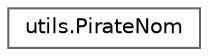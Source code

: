 digraph "Graphical Class Hierarchy"
{
 // LATEX_PDF_SIZE
  bgcolor="transparent";
  edge [fontname=Helvetica,fontsize=10,labelfontname=Helvetica,labelfontsize=10];
  node [fontname=Helvetica,fontsize=10,shape=box,height=0.2,width=0.4];
  rankdir="LR";
  Node0 [id="Node000000",label="utils.PirateNom",height=0.2,width=0.4,color="grey40", fillcolor="white", style="filled",URL="$enumutils_1_1_pirate_nom.html",tooltip=" "];
}
